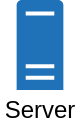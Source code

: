 <mxfile version="14.6.13" type="device"><diagram id="ncYcB1wKtf5atB8PVP0_" name="Seite-1"><mxGraphModel dx="1220" dy="1173" grid="1" gridSize="10" guides="1" tooltips="1" connect="1" arrows="1" fold="1" page="1" pageScale="1" pageWidth="827" pageHeight="1169" math="0" shadow="0"><root><mxCell id="0"/><mxCell id="1" parent="0"/><mxCell id="nqmLh8U07VnnB5x8odBv-1" value="" style="group" vertex="1" connectable="0" parent="1"><mxGeometry x="40" y="40" width="40" height="65" as="geometry"/></mxCell><mxCell id="nqmLh8U07VnnB5x8odBv-2" value="" style="pointerEvents=1;shadow=0;dashed=0;html=1;strokeColor=none;labelPosition=center;verticalLabelPosition=bottom;verticalAlign=top;outlineConnect=0;align=center;shape=mxgraph.office.servers.physical_host;fillColor=#2072B8;aspect=fixed;" vertex="1" parent="nqmLh8U07VnnB5x8odBv-1"><mxGeometry x="8.32" width="23.36" height="45" as="geometry"/></mxCell><mxCell id="nqmLh8U07VnnB5x8odBv-3" value="Server" style="text;html=1;strokeColor=none;fillColor=none;align=center;verticalAlign=middle;whiteSpace=wrap;rounded=0;" vertex="1" parent="nqmLh8U07VnnB5x8odBv-1"><mxGeometry y="45" width="40" height="20" as="geometry"/></mxCell></root></mxGraphModel></diagram></mxfile>